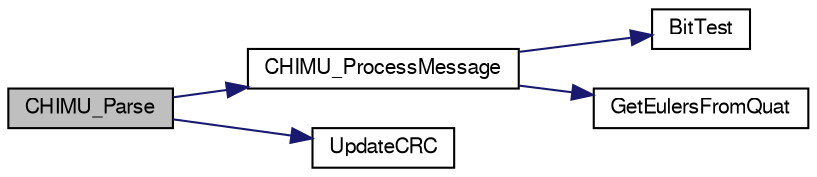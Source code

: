 digraph "CHIMU_Parse"
{
  edge [fontname="FreeSans",fontsize="10",labelfontname="FreeSans",labelfontsize="10"];
  node [fontname="FreeSans",fontsize="10",shape=record];
  rankdir="LR";
  Node1 [label="CHIMU_Parse",height=0.2,width=0.4,color="black", fillcolor="grey75", style="filled", fontcolor="black"];
  Node1 -> Node2 [color="midnightblue",fontsize="10",style="solid",fontname="FreeSans"];
  Node2 [label="CHIMU_ProcessMessage",height=0.2,width=0.4,color="black", fillcolor="white", style="filled",URL="$imu__chimu_8c.html#a18b09515aee60d52a79df0c4b05d934d"];
  Node2 -> Node3 [color="midnightblue",fontsize="10",style="solid",fontname="FreeSans"];
  Node3 [label="BitTest",height=0.2,width=0.4,color="black", fillcolor="white", style="filled",URL="$imu__chimu_8c.html#acda06f9abeac46aac0c37fe9faafcb5f"];
  Node2 -> Node4 [color="midnightblue",fontsize="10",style="solid",fontname="FreeSans"];
  Node4 [label="GetEulersFromQuat",height=0.2,width=0.4,color="black", fillcolor="white", style="filled",URL="$imu__chimu_8c.html#aa0df1ea95e60894cb1747257da38f17f"];
  Node1 -> Node5 [color="midnightblue",fontsize="10",style="solid",fontname="FreeSans"];
  Node5 [label="UpdateCRC",height=0.2,width=0.4,color="black", fillcolor="white", style="filled",URL="$imu__chimu_8c.html#a2c788af1398c314b3985546d7177df54"];
}
